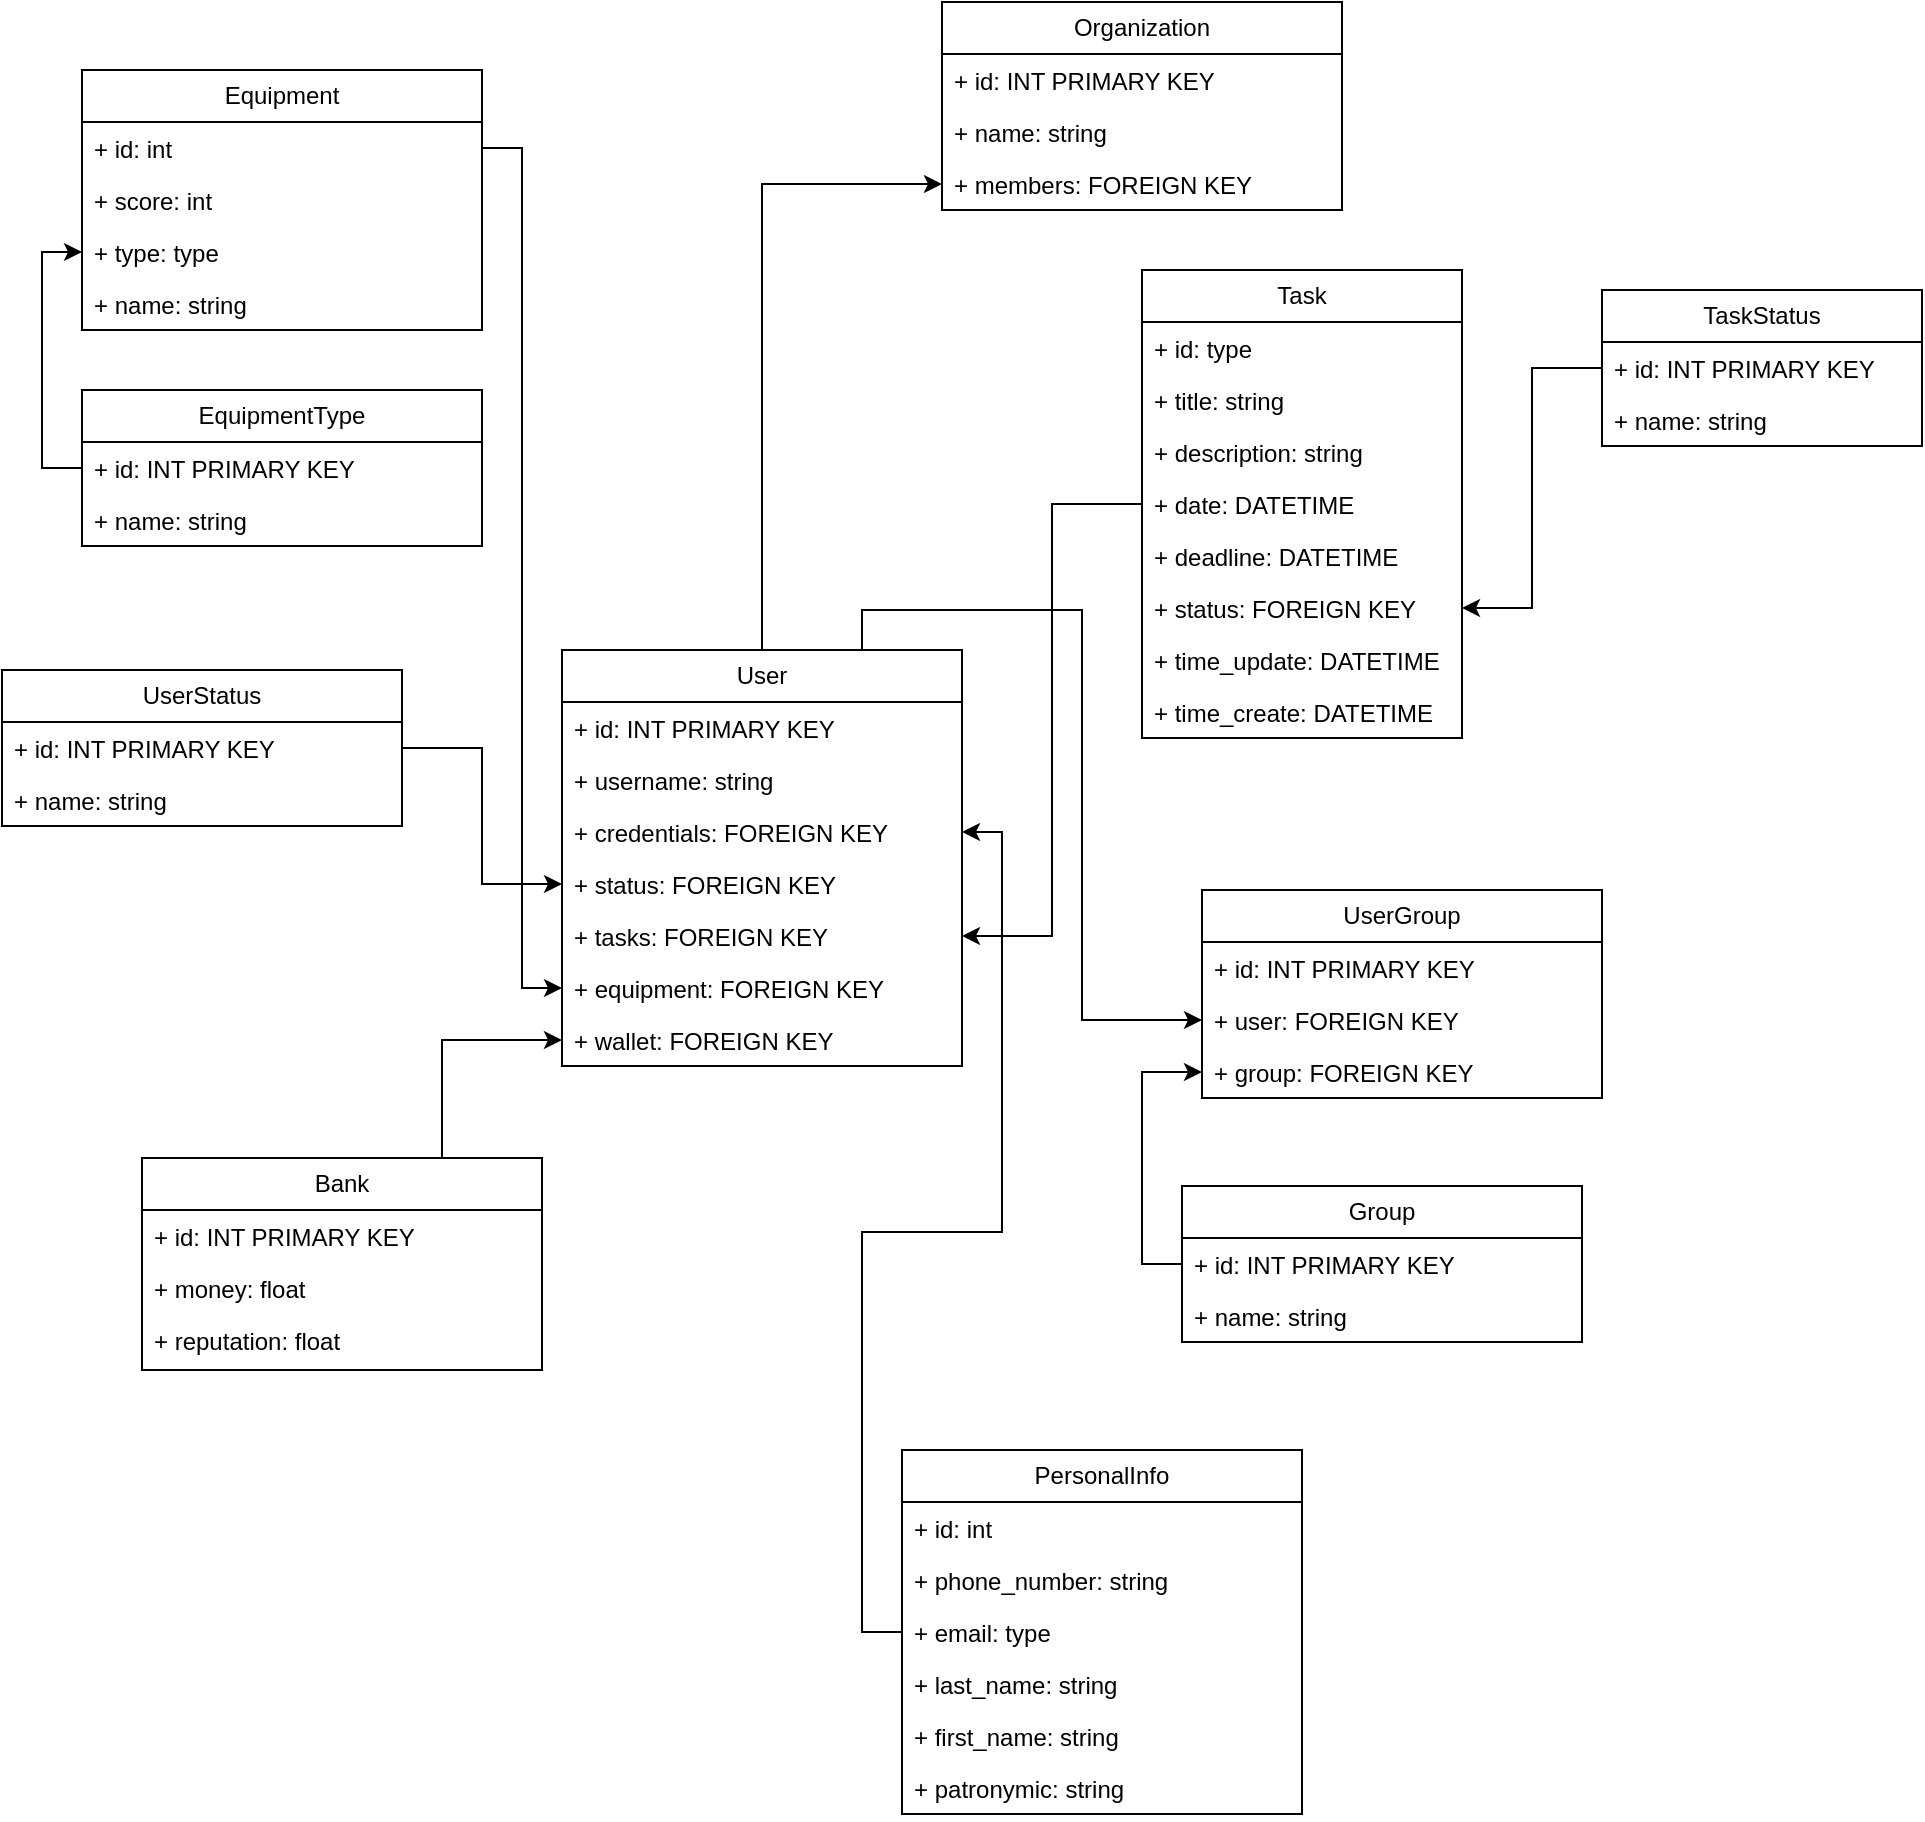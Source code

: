 <mxfile version="21.1.2" type="github">
  <diagram name="Страница 1" id="raQrUCvKUUvWYy4DK-mE">
    <mxGraphModel dx="1434" dy="3132" grid="1" gridSize="10" guides="1" tooltips="1" connect="1" arrows="1" fold="1" page="1" pageScale="1" pageWidth="1654" pageHeight="2336" math="0" shadow="0">
      <root>
        <mxCell id="0" />
        <mxCell id="1" parent="0" />
        <mxCell id="y3s3JdasyybpQjDj5XWX-71" style="edgeStyle=orthogonalEdgeStyle;rounded=0;orthogonalLoop=1;jettySize=auto;html=1;exitX=0.75;exitY=0;exitDx=0;exitDy=0;entryX=0;entryY=0.5;entryDx=0;entryDy=0;" edge="1" parent="1" source="y3s3JdasyybpQjDj5XWX-2" target="y3s3JdasyybpQjDj5XWX-47">
          <mxGeometry relative="1" as="geometry" />
        </mxCell>
        <mxCell id="y3s3JdasyybpQjDj5XWX-73" style="edgeStyle=orthogonalEdgeStyle;rounded=0;orthogonalLoop=1;jettySize=auto;html=1;exitX=0.5;exitY=0;exitDx=0;exitDy=0;entryX=0;entryY=0.5;entryDx=0;entryDy=0;" edge="1" parent="1" source="y3s3JdasyybpQjDj5XWX-2" target="y3s3JdasyybpQjDj5XWX-64">
          <mxGeometry relative="1" as="geometry" />
        </mxCell>
        <mxCell id="y3s3JdasyybpQjDj5XWX-2" value="User" style="swimlane;fontStyle=0;childLayout=stackLayout;horizontal=1;startSize=26;fillColor=none;horizontalStack=0;resizeParent=1;resizeParentMax=0;resizeLast=0;collapsible=1;marginBottom=0;whiteSpace=wrap;html=1;" vertex="1" parent="1">
          <mxGeometry x="280" y="220" width="200" height="208" as="geometry" />
        </mxCell>
        <mxCell id="y3s3JdasyybpQjDj5XWX-3" value="+ id: INT PRIMARY KEY" style="text;strokeColor=none;fillColor=none;align=left;verticalAlign=top;spacingLeft=4;spacingRight=4;overflow=hidden;rotatable=0;points=[[0,0.5],[1,0.5]];portConstraint=eastwest;whiteSpace=wrap;html=1;" vertex="1" parent="y3s3JdasyybpQjDj5XWX-2">
          <mxGeometry y="26" width="200" height="26" as="geometry" />
        </mxCell>
        <mxCell id="y3s3JdasyybpQjDj5XWX-4" value="+ username: string" style="text;strokeColor=none;fillColor=none;align=left;verticalAlign=top;spacingLeft=4;spacingRight=4;overflow=hidden;rotatable=0;points=[[0,0.5],[1,0.5]];portConstraint=eastwest;whiteSpace=wrap;html=1;" vertex="1" parent="y3s3JdasyybpQjDj5XWX-2">
          <mxGeometry y="52" width="200" height="26" as="geometry" />
        </mxCell>
        <mxCell id="y3s3JdasyybpQjDj5XWX-8" value="+ credentials: FOREIGN KEY" style="text;strokeColor=none;fillColor=none;align=left;verticalAlign=top;spacingLeft=4;spacingRight=4;overflow=hidden;rotatable=0;points=[[0,0.5],[1,0.5]];portConstraint=eastwest;whiteSpace=wrap;html=1;" vertex="1" parent="y3s3JdasyybpQjDj5XWX-2">
          <mxGeometry y="78" width="200" height="26" as="geometry" />
        </mxCell>
        <mxCell id="y3s3JdasyybpQjDj5XWX-9" value="+ status: FOREIGN KEY" style="text;strokeColor=none;fillColor=none;align=left;verticalAlign=top;spacingLeft=4;spacingRight=4;overflow=hidden;rotatable=0;points=[[0,0.5],[1,0.5]];portConstraint=eastwest;whiteSpace=wrap;html=1;" vertex="1" parent="y3s3JdasyybpQjDj5XWX-2">
          <mxGeometry y="104" width="200" height="26" as="geometry" />
        </mxCell>
        <mxCell id="y3s3JdasyybpQjDj5XWX-35" value="+ tasks: FOREIGN KEY" style="text;strokeColor=none;fillColor=none;align=left;verticalAlign=top;spacingLeft=4;spacingRight=4;overflow=hidden;rotatable=0;points=[[0,0.5],[1,0.5]];portConstraint=eastwest;whiteSpace=wrap;html=1;" vertex="1" parent="y3s3JdasyybpQjDj5XWX-2">
          <mxGeometry y="130" width="200" height="26" as="geometry" />
        </mxCell>
        <mxCell id="y3s3JdasyybpQjDj5XWX-36" value="+ equipment: FOREIGN KEY" style="text;strokeColor=none;fillColor=none;align=left;verticalAlign=top;spacingLeft=4;spacingRight=4;overflow=hidden;rotatable=0;points=[[0,0.5],[1,0.5]];portConstraint=eastwest;whiteSpace=wrap;html=1;" vertex="1" parent="y3s3JdasyybpQjDj5XWX-2">
          <mxGeometry y="156" width="200" height="26" as="geometry" />
        </mxCell>
        <mxCell id="y3s3JdasyybpQjDj5XWX-44" value="+ wallet: FOREIGN KEY" style="text;strokeColor=none;fillColor=none;align=left;verticalAlign=top;spacingLeft=4;spacingRight=4;overflow=hidden;rotatable=0;points=[[0,0.5],[1,0.5]];portConstraint=eastwest;whiteSpace=wrap;html=1;" vertex="1" parent="y3s3JdasyybpQjDj5XWX-2">
          <mxGeometry y="182" width="200" height="26" as="geometry" />
        </mxCell>
        <mxCell id="y3s3JdasyybpQjDj5XWX-11" value="PersonalInfo" style="swimlane;fontStyle=0;childLayout=stackLayout;horizontal=1;startSize=26;fillColor=none;horizontalStack=0;resizeParent=1;resizeParentMax=0;resizeLast=0;collapsible=1;marginBottom=0;whiteSpace=wrap;html=1;" vertex="1" parent="1">
          <mxGeometry x="450" y="620" width="200" height="182" as="geometry">
            <mxRectangle x="320" y="680" width="100" height="30" as="alternateBounds" />
          </mxGeometry>
        </mxCell>
        <mxCell id="y3s3JdasyybpQjDj5XWX-12" value="+ id: int" style="text;strokeColor=none;fillColor=none;align=left;verticalAlign=top;spacingLeft=4;spacingRight=4;overflow=hidden;rotatable=0;points=[[0,0.5],[1,0.5]];portConstraint=eastwest;whiteSpace=wrap;html=1;" vertex="1" parent="y3s3JdasyybpQjDj5XWX-11">
          <mxGeometry y="26" width="200" height="26" as="geometry" />
        </mxCell>
        <mxCell id="y3s3JdasyybpQjDj5XWX-13" value="+ phone_number: string" style="text;strokeColor=none;fillColor=none;align=left;verticalAlign=top;spacingLeft=4;spacingRight=4;overflow=hidden;rotatable=0;points=[[0,0.5],[1,0.5]];portConstraint=eastwest;whiteSpace=wrap;html=1;" vertex="1" parent="y3s3JdasyybpQjDj5XWX-11">
          <mxGeometry y="52" width="200" height="26" as="geometry" />
        </mxCell>
        <mxCell id="y3s3JdasyybpQjDj5XWX-15" value="+ email: type" style="text;strokeColor=none;fillColor=none;align=left;verticalAlign=top;spacingLeft=4;spacingRight=4;overflow=hidden;rotatable=0;points=[[0,0.5],[1,0.5]];portConstraint=eastwest;whiteSpace=wrap;html=1;" vertex="1" parent="y3s3JdasyybpQjDj5XWX-11">
          <mxGeometry y="78" width="200" height="26" as="geometry" />
        </mxCell>
        <mxCell id="y3s3JdasyybpQjDj5XWX-5" value="+ last_name: string" style="text;strokeColor=none;fillColor=none;align=left;verticalAlign=top;spacingLeft=4;spacingRight=4;overflow=hidden;rotatable=0;points=[[0,0.5],[1,0.5]];portConstraint=eastwest;whiteSpace=wrap;html=1;" vertex="1" parent="y3s3JdasyybpQjDj5XWX-11">
          <mxGeometry y="104" width="200" height="26" as="geometry" />
        </mxCell>
        <mxCell id="y3s3JdasyybpQjDj5XWX-6" value="+ first_name: string" style="text;strokeColor=none;fillColor=none;align=left;verticalAlign=top;spacingLeft=4;spacingRight=4;overflow=hidden;rotatable=0;points=[[0,0.5],[1,0.5]];portConstraint=eastwest;whiteSpace=wrap;html=1;" vertex="1" parent="y3s3JdasyybpQjDj5XWX-11">
          <mxGeometry y="130" width="200" height="26" as="geometry" />
        </mxCell>
        <mxCell id="y3s3JdasyybpQjDj5XWX-7" value="+ patronymic: string" style="text;strokeColor=none;fillColor=none;align=left;verticalAlign=top;spacingLeft=4;spacingRight=4;overflow=hidden;rotatable=0;points=[[0,0.5],[1,0.5]];portConstraint=eastwest;whiteSpace=wrap;html=1;" vertex="1" parent="y3s3JdasyybpQjDj5XWX-11">
          <mxGeometry y="156" width="200" height="26" as="geometry" />
        </mxCell>
        <mxCell id="y3s3JdasyybpQjDj5XWX-16" value="UserStatus" style="swimlane;fontStyle=0;childLayout=stackLayout;horizontal=1;startSize=26;fillColor=none;horizontalStack=0;resizeParent=1;resizeParentMax=0;resizeLast=0;collapsible=1;marginBottom=0;whiteSpace=wrap;html=1;" vertex="1" parent="1">
          <mxGeometry y="230" width="200" height="78" as="geometry" />
        </mxCell>
        <mxCell id="y3s3JdasyybpQjDj5XWX-17" value="+ id: INT PRIMARY KEY" style="text;strokeColor=none;fillColor=none;align=left;verticalAlign=top;spacingLeft=4;spacingRight=4;overflow=hidden;rotatable=0;points=[[0,0.5],[1,0.5]];portConstraint=eastwest;whiteSpace=wrap;html=1;" vertex="1" parent="y3s3JdasyybpQjDj5XWX-16">
          <mxGeometry y="26" width="200" height="26" as="geometry" />
        </mxCell>
        <mxCell id="y3s3JdasyybpQjDj5XWX-18" value="+ name: string" style="text;strokeColor=none;fillColor=none;align=left;verticalAlign=top;spacingLeft=4;spacingRight=4;overflow=hidden;rotatable=0;points=[[0,0.5],[1,0.5]];portConstraint=eastwest;whiteSpace=wrap;html=1;" vertex="1" parent="y3s3JdasyybpQjDj5XWX-16">
          <mxGeometry y="52" width="200" height="26" as="geometry" />
        </mxCell>
        <mxCell id="y3s3JdasyybpQjDj5XWX-22" value="Task" style="swimlane;fontStyle=0;childLayout=stackLayout;horizontal=1;startSize=26;fillColor=none;horizontalStack=0;resizeParent=1;resizeParentMax=0;resizeLast=0;collapsible=1;marginBottom=0;whiteSpace=wrap;html=1;" vertex="1" parent="1">
          <mxGeometry x="570" y="30" width="160" height="234" as="geometry" />
        </mxCell>
        <mxCell id="y3s3JdasyybpQjDj5XWX-23" value="+ id: type" style="text;strokeColor=none;fillColor=none;align=left;verticalAlign=top;spacingLeft=4;spacingRight=4;overflow=hidden;rotatable=0;points=[[0,0.5],[1,0.5]];portConstraint=eastwest;whiteSpace=wrap;html=1;" vertex="1" parent="y3s3JdasyybpQjDj5XWX-22">
          <mxGeometry y="26" width="160" height="26" as="geometry" />
        </mxCell>
        <mxCell id="y3s3JdasyybpQjDj5XWX-24" value="+ title: string" style="text;strokeColor=none;fillColor=none;align=left;verticalAlign=top;spacingLeft=4;spacingRight=4;overflow=hidden;rotatable=0;points=[[0,0.5],[1,0.5]];portConstraint=eastwest;whiteSpace=wrap;html=1;" vertex="1" parent="y3s3JdasyybpQjDj5XWX-22">
          <mxGeometry y="52" width="160" height="26" as="geometry" />
        </mxCell>
        <mxCell id="y3s3JdasyybpQjDj5XWX-25" value="+ description: string" style="text;strokeColor=none;fillColor=none;align=left;verticalAlign=top;spacingLeft=4;spacingRight=4;overflow=hidden;rotatable=0;points=[[0,0.5],[1,0.5]];portConstraint=eastwest;whiteSpace=wrap;html=1;" vertex="1" parent="y3s3JdasyybpQjDj5XWX-22">
          <mxGeometry y="78" width="160" height="26" as="geometry" />
        </mxCell>
        <mxCell id="y3s3JdasyybpQjDj5XWX-27" value="+ date: DATETIME" style="text;strokeColor=none;fillColor=none;align=left;verticalAlign=top;spacingLeft=4;spacingRight=4;overflow=hidden;rotatable=0;points=[[0,0.5],[1,0.5]];portConstraint=eastwest;whiteSpace=wrap;html=1;" vertex="1" parent="y3s3JdasyybpQjDj5XWX-22">
          <mxGeometry y="104" width="160" height="26" as="geometry" />
        </mxCell>
        <mxCell id="y3s3JdasyybpQjDj5XWX-34" value="+ deadline: DATETIME" style="text;strokeColor=none;fillColor=none;align=left;verticalAlign=top;spacingLeft=4;spacingRight=4;overflow=hidden;rotatable=0;points=[[0,0.5],[1,0.5]];portConstraint=eastwest;whiteSpace=wrap;html=1;" vertex="1" parent="y3s3JdasyybpQjDj5XWX-22">
          <mxGeometry y="130" width="160" height="26" as="geometry" />
        </mxCell>
        <mxCell id="y3s3JdasyybpQjDj5XWX-28" value="+ status: FOREIGN KEY" style="text;strokeColor=none;fillColor=none;align=left;verticalAlign=top;spacingLeft=4;spacingRight=4;overflow=hidden;rotatable=0;points=[[0,0.5],[1,0.5]];portConstraint=eastwest;whiteSpace=wrap;html=1;" vertex="1" parent="y3s3JdasyybpQjDj5XWX-22">
          <mxGeometry y="156" width="160" height="26" as="geometry" />
        </mxCell>
        <mxCell id="y3s3JdasyybpQjDj5XWX-29" value="+ time_update:&amp;nbsp;DATETIME" style="text;strokeColor=none;fillColor=none;align=left;verticalAlign=top;spacingLeft=4;spacingRight=4;overflow=hidden;rotatable=0;points=[[0,0.5],[1,0.5]];portConstraint=eastwest;whiteSpace=wrap;html=1;" vertex="1" parent="y3s3JdasyybpQjDj5XWX-22">
          <mxGeometry y="182" width="160" height="26" as="geometry" />
        </mxCell>
        <mxCell id="y3s3JdasyybpQjDj5XWX-30" value="+ time_create:&amp;nbsp;DATETIME" style="text;strokeColor=none;fillColor=none;align=left;verticalAlign=top;spacingLeft=4;spacingRight=4;overflow=hidden;rotatable=0;points=[[0,0.5],[1,0.5]];portConstraint=eastwest;whiteSpace=wrap;html=1;" vertex="1" parent="y3s3JdasyybpQjDj5XWX-22">
          <mxGeometry y="208" width="160" height="26" as="geometry" />
        </mxCell>
        <mxCell id="y3s3JdasyybpQjDj5XWX-31" value="TaskStatus" style="swimlane;fontStyle=0;childLayout=stackLayout;horizontal=1;startSize=26;fillColor=none;horizontalStack=0;resizeParent=1;resizeParentMax=0;resizeLast=0;collapsible=1;marginBottom=0;whiteSpace=wrap;html=1;" vertex="1" parent="1">
          <mxGeometry x="800" y="40" width="160" height="78" as="geometry" />
        </mxCell>
        <mxCell id="y3s3JdasyybpQjDj5XWX-32" value="+ id: INT PRIMARY KEY" style="text;strokeColor=none;fillColor=none;align=left;verticalAlign=top;spacingLeft=4;spacingRight=4;overflow=hidden;rotatable=0;points=[[0,0.5],[1,0.5]];portConstraint=eastwest;whiteSpace=wrap;html=1;" vertex="1" parent="y3s3JdasyybpQjDj5XWX-31">
          <mxGeometry y="26" width="160" height="26" as="geometry" />
        </mxCell>
        <mxCell id="y3s3JdasyybpQjDj5XWX-33" value="+ name: string" style="text;strokeColor=none;fillColor=none;align=left;verticalAlign=top;spacingLeft=4;spacingRight=4;overflow=hidden;rotatable=0;points=[[0,0.5],[1,0.5]];portConstraint=eastwest;whiteSpace=wrap;html=1;" vertex="1" parent="y3s3JdasyybpQjDj5XWX-31">
          <mxGeometry y="52" width="160" height="26" as="geometry" />
        </mxCell>
        <mxCell id="y3s3JdasyybpQjDj5XWX-37" value="Equipment" style="swimlane;fontStyle=0;childLayout=stackLayout;horizontal=1;startSize=26;fillColor=none;horizontalStack=0;resizeParent=1;resizeParentMax=0;resizeLast=0;collapsible=1;marginBottom=0;whiteSpace=wrap;html=1;" vertex="1" parent="1">
          <mxGeometry x="40" y="-70" width="200" height="130" as="geometry">
            <mxRectangle x="320" y="680" width="100" height="30" as="alternateBounds" />
          </mxGeometry>
        </mxCell>
        <mxCell id="y3s3JdasyybpQjDj5XWX-38" value="+ id: int" style="text;strokeColor=none;fillColor=none;align=left;verticalAlign=top;spacingLeft=4;spacingRight=4;overflow=hidden;rotatable=0;points=[[0,0.5],[1,0.5]];portConstraint=eastwest;whiteSpace=wrap;html=1;" vertex="1" parent="y3s3JdasyybpQjDj5XWX-37">
          <mxGeometry y="26" width="200" height="26" as="geometry" />
        </mxCell>
        <mxCell id="y3s3JdasyybpQjDj5XWX-39" value="+ score: int" style="text;strokeColor=none;fillColor=none;align=left;verticalAlign=top;spacingLeft=4;spacingRight=4;overflow=hidden;rotatable=0;points=[[0,0.5],[1,0.5]];portConstraint=eastwest;whiteSpace=wrap;html=1;" vertex="1" parent="y3s3JdasyybpQjDj5XWX-37">
          <mxGeometry y="52" width="200" height="26" as="geometry" />
        </mxCell>
        <mxCell id="y3s3JdasyybpQjDj5XWX-40" value="+ type: type" style="text;strokeColor=none;fillColor=none;align=left;verticalAlign=top;spacingLeft=4;spacingRight=4;overflow=hidden;rotatable=0;points=[[0,0.5],[1,0.5]];portConstraint=eastwest;whiteSpace=wrap;html=1;" vertex="1" parent="y3s3JdasyybpQjDj5XWX-37">
          <mxGeometry y="78" width="200" height="26" as="geometry" />
        </mxCell>
        <mxCell id="y3s3JdasyybpQjDj5XWX-42" value="+ name: string" style="text;strokeColor=none;fillColor=none;align=left;verticalAlign=top;spacingLeft=4;spacingRight=4;overflow=hidden;rotatable=0;points=[[0,0.5],[1,0.5]];portConstraint=eastwest;whiteSpace=wrap;html=1;" vertex="1" parent="y3s3JdasyybpQjDj5XWX-37">
          <mxGeometry y="104" width="200" height="26" as="geometry" />
        </mxCell>
        <mxCell id="y3s3JdasyybpQjDj5XWX-45" value="UserGroup" style="swimlane;fontStyle=0;childLayout=stackLayout;horizontal=1;startSize=26;fillColor=none;horizontalStack=0;resizeParent=1;resizeParentMax=0;resizeLast=0;collapsible=1;marginBottom=0;whiteSpace=wrap;html=1;" vertex="1" parent="1">
          <mxGeometry x="600" y="340" width="200" height="104" as="geometry" />
        </mxCell>
        <mxCell id="y3s3JdasyybpQjDj5XWX-46" value="+ id: INT PRIMARY KEY" style="text;strokeColor=none;fillColor=none;align=left;verticalAlign=top;spacingLeft=4;spacingRight=4;overflow=hidden;rotatable=0;points=[[0,0.5],[1,0.5]];portConstraint=eastwest;whiteSpace=wrap;html=1;" vertex="1" parent="y3s3JdasyybpQjDj5XWX-45">
          <mxGeometry y="26" width="200" height="26" as="geometry" />
        </mxCell>
        <mxCell id="y3s3JdasyybpQjDj5XWX-47" value="+ user: FOREIGN KEY" style="text;strokeColor=none;fillColor=none;align=left;verticalAlign=top;spacingLeft=4;spacingRight=4;overflow=hidden;rotatable=0;points=[[0,0.5],[1,0.5]];portConstraint=eastwest;whiteSpace=wrap;html=1;" vertex="1" parent="y3s3JdasyybpQjDj5XWX-45">
          <mxGeometry y="52" width="200" height="26" as="geometry" />
        </mxCell>
        <mxCell id="y3s3JdasyybpQjDj5XWX-48" value="+ group: FOREIGN KEY" style="text;strokeColor=none;fillColor=none;align=left;verticalAlign=top;spacingLeft=4;spacingRight=4;overflow=hidden;rotatable=0;points=[[0,0.5],[1,0.5]];portConstraint=eastwest;whiteSpace=wrap;html=1;" vertex="1" parent="y3s3JdasyybpQjDj5XWX-45">
          <mxGeometry y="78" width="200" height="26" as="geometry" />
        </mxCell>
        <mxCell id="y3s3JdasyybpQjDj5XWX-49" value="Group" style="swimlane;fontStyle=0;childLayout=stackLayout;horizontal=1;startSize=26;fillColor=none;horizontalStack=0;resizeParent=1;resizeParentMax=0;resizeLast=0;collapsible=1;marginBottom=0;whiteSpace=wrap;html=1;" vertex="1" parent="1">
          <mxGeometry x="590" y="488" width="200" height="78" as="geometry">
            <mxRectangle x="520" y="428" width="70" height="30" as="alternateBounds" />
          </mxGeometry>
        </mxCell>
        <mxCell id="y3s3JdasyybpQjDj5XWX-50" value="+ id: INT PRIMARY KEY" style="text;strokeColor=none;fillColor=none;align=left;verticalAlign=top;spacingLeft=4;spacingRight=4;overflow=hidden;rotatable=0;points=[[0,0.5],[1,0.5]];portConstraint=eastwest;whiteSpace=wrap;html=1;" vertex="1" parent="y3s3JdasyybpQjDj5XWX-49">
          <mxGeometry y="26" width="200" height="26" as="geometry" />
        </mxCell>
        <mxCell id="y3s3JdasyybpQjDj5XWX-51" value="+ name: string" style="text;strokeColor=none;fillColor=none;align=left;verticalAlign=top;spacingLeft=4;spacingRight=4;overflow=hidden;rotatable=0;points=[[0,0.5],[1,0.5]];portConstraint=eastwest;whiteSpace=wrap;html=1;" vertex="1" parent="y3s3JdasyybpQjDj5XWX-49">
          <mxGeometry y="52" width="200" height="26" as="geometry" />
        </mxCell>
        <mxCell id="y3s3JdasyybpQjDj5XWX-52" value="Organization" style="swimlane;fontStyle=0;childLayout=stackLayout;horizontal=1;startSize=26;fillColor=none;horizontalStack=0;resizeParent=1;resizeParentMax=0;resizeLast=0;collapsible=1;marginBottom=0;whiteSpace=wrap;html=1;" vertex="1" parent="1">
          <mxGeometry x="470" y="-104" width="200" height="104" as="geometry">
            <mxRectangle x="520" y="428" width="70" height="30" as="alternateBounds" />
          </mxGeometry>
        </mxCell>
        <mxCell id="y3s3JdasyybpQjDj5XWX-53" value="+ id: INT PRIMARY KEY" style="text;strokeColor=none;fillColor=none;align=left;verticalAlign=top;spacingLeft=4;spacingRight=4;overflow=hidden;rotatable=0;points=[[0,0.5],[1,0.5]];portConstraint=eastwest;whiteSpace=wrap;html=1;" vertex="1" parent="y3s3JdasyybpQjDj5XWX-52">
          <mxGeometry y="26" width="200" height="26" as="geometry" />
        </mxCell>
        <mxCell id="y3s3JdasyybpQjDj5XWX-54" value="+ name: string" style="text;strokeColor=none;fillColor=none;align=left;verticalAlign=top;spacingLeft=4;spacingRight=4;overflow=hidden;rotatable=0;points=[[0,0.5],[1,0.5]];portConstraint=eastwest;whiteSpace=wrap;html=1;" vertex="1" parent="y3s3JdasyybpQjDj5XWX-52">
          <mxGeometry y="52" width="200" height="26" as="geometry" />
        </mxCell>
        <mxCell id="y3s3JdasyybpQjDj5XWX-64" value="+ members: FOREIGN KEY" style="text;strokeColor=none;fillColor=none;align=left;verticalAlign=top;spacingLeft=4;spacingRight=4;overflow=hidden;rotatable=0;points=[[0,0.5],[1,0.5]];portConstraint=eastwest;whiteSpace=wrap;html=1;" vertex="1" parent="y3s3JdasyybpQjDj5XWX-52">
          <mxGeometry y="78" width="200" height="26" as="geometry" />
        </mxCell>
        <mxCell id="y3s3JdasyybpQjDj5XWX-76" style="edgeStyle=orthogonalEdgeStyle;rounded=0;orthogonalLoop=1;jettySize=auto;html=1;exitX=0.75;exitY=0;exitDx=0;exitDy=0;entryX=0;entryY=0.5;entryDx=0;entryDy=0;" edge="1" parent="1" source="y3s3JdasyybpQjDj5XWX-55" target="y3s3JdasyybpQjDj5XWX-44">
          <mxGeometry relative="1" as="geometry" />
        </mxCell>
        <mxCell id="y3s3JdasyybpQjDj5XWX-55" value="Bank" style="swimlane;fontStyle=0;childLayout=stackLayout;horizontal=1;startSize=26;fillColor=none;horizontalStack=0;resizeParent=1;resizeParentMax=0;resizeLast=0;collapsible=1;marginBottom=0;whiteSpace=wrap;html=1;" vertex="1" parent="1">
          <mxGeometry x="70" y="474" width="200" height="106" as="geometry" />
        </mxCell>
        <mxCell id="y3s3JdasyybpQjDj5XWX-56" value="+ id: INT PRIMARY KEY" style="text;strokeColor=none;fillColor=none;align=left;verticalAlign=top;spacingLeft=4;spacingRight=4;overflow=hidden;rotatable=0;points=[[0,0.5],[1,0.5]];portConstraint=eastwest;whiteSpace=wrap;html=1;" vertex="1" parent="y3s3JdasyybpQjDj5XWX-55">
          <mxGeometry y="26" width="200" height="26" as="geometry" />
        </mxCell>
        <mxCell id="y3s3JdasyybpQjDj5XWX-57" value="+ money: float" style="text;strokeColor=none;fillColor=none;align=left;verticalAlign=top;spacingLeft=4;spacingRight=4;overflow=hidden;rotatable=0;points=[[0,0.5],[1,0.5]];portConstraint=eastwest;whiteSpace=wrap;html=1;" vertex="1" parent="y3s3JdasyybpQjDj5XWX-55">
          <mxGeometry y="52" width="200" height="26" as="geometry" />
        </mxCell>
        <mxCell id="y3s3JdasyybpQjDj5XWX-58" value="+ reputation: float" style="text;strokeColor=none;fillColor=none;align=left;verticalAlign=top;spacingLeft=4;spacingRight=4;overflow=hidden;rotatable=0;points=[[0,0.5],[1,0.5]];portConstraint=eastwest;whiteSpace=wrap;html=1;" vertex="1" parent="y3s3JdasyybpQjDj5XWX-55">
          <mxGeometry y="78" width="200" height="28" as="geometry" />
        </mxCell>
        <mxCell id="y3s3JdasyybpQjDj5XWX-59" value="EquipmentType" style="swimlane;fontStyle=0;childLayout=stackLayout;horizontal=1;startSize=26;fillColor=none;horizontalStack=0;resizeParent=1;resizeParentMax=0;resizeLast=0;collapsible=1;marginBottom=0;whiteSpace=wrap;html=1;" vertex="1" parent="1">
          <mxGeometry x="40" y="90" width="200" height="78" as="geometry" />
        </mxCell>
        <mxCell id="y3s3JdasyybpQjDj5XWX-60" value="+ id: INT PRIMARY KEY" style="text;strokeColor=none;fillColor=none;align=left;verticalAlign=top;spacingLeft=4;spacingRight=4;overflow=hidden;rotatable=0;points=[[0,0.5],[1,0.5]];portConstraint=eastwest;whiteSpace=wrap;html=1;" vertex="1" parent="y3s3JdasyybpQjDj5XWX-59">
          <mxGeometry y="26" width="200" height="26" as="geometry" />
        </mxCell>
        <mxCell id="y3s3JdasyybpQjDj5XWX-61" value="+ name: string" style="text;strokeColor=none;fillColor=none;align=left;verticalAlign=top;spacingLeft=4;spacingRight=4;overflow=hidden;rotatable=0;points=[[0,0.5],[1,0.5]];portConstraint=eastwest;whiteSpace=wrap;html=1;" vertex="1" parent="y3s3JdasyybpQjDj5XWX-59">
          <mxGeometry y="52" width="200" height="26" as="geometry" />
        </mxCell>
        <mxCell id="y3s3JdasyybpQjDj5XWX-66" style="edgeStyle=orthogonalEdgeStyle;rounded=0;orthogonalLoop=1;jettySize=auto;html=1;exitX=1;exitY=0.5;exitDx=0;exitDy=0;entryX=0;entryY=0.5;entryDx=0;entryDy=0;" edge="1" parent="1" source="y3s3JdasyybpQjDj5XWX-17" target="y3s3JdasyybpQjDj5XWX-9">
          <mxGeometry relative="1" as="geometry" />
        </mxCell>
        <mxCell id="y3s3JdasyybpQjDj5XWX-67" style="edgeStyle=orthogonalEdgeStyle;rounded=0;orthogonalLoop=1;jettySize=auto;html=1;exitX=0;exitY=0.5;exitDx=0;exitDy=0;entryX=1;entryY=0.5;entryDx=0;entryDy=0;" edge="1" parent="1" source="y3s3JdasyybpQjDj5XWX-32" target="y3s3JdasyybpQjDj5XWX-28">
          <mxGeometry relative="1" as="geometry" />
        </mxCell>
        <mxCell id="y3s3JdasyybpQjDj5XWX-68" style="edgeStyle=orthogonalEdgeStyle;rounded=0;orthogonalLoop=1;jettySize=auto;html=1;exitX=0;exitY=0.5;exitDx=0;exitDy=0;entryX=1;entryY=0.5;entryDx=0;entryDy=0;" edge="1" parent="1" source="y3s3JdasyybpQjDj5XWX-27" target="y3s3JdasyybpQjDj5XWX-35">
          <mxGeometry relative="1" as="geometry" />
        </mxCell>
        <mxCell id="y3s3JdasyybpQjDj5XWX-69" style="edgeStyle=orthogonalEdgeStyle;rounded=0;orthogonalLoop=1;jettySize=auto;html=1;exitX=0;exitY=0.5;exitDx=0;exitDy=0;entryX=1;entryY=0.5;entryDx=0;entryDy=0;" edge="1" parent="1" source="y3s3JdasyybpQjDj5XWX-15" target="y3s3JdasyybpQjDj5XWX-8">
          <mxGeometry relative="1" as="geometry" />
        </mxCell>
        <mxCell id="y3s3JdasyybpQjDj5XWX-72" style="edgeStyle=orthogonalEdgeStyle;rounded=0;orthogonalLoop=1;jettySize=auto;html=1;exitX=0;exitY=0.5;exitDx=0;exitDy=0;entryX=0;entryY=0.5;entryDx=0;entryDy=0;" edge="1" parent="1" source="y3s3JdasyybpQjDj5XWX-50" target="y3s3JdasyybpQjDj5XWX-48">
          <mxGeometry relative="1" as="geometry" />
        </mxCell>
        <mxCell id="y3s3JdasyybpQjDj5XWX-75" style="edgeStyle=orthogonalEdgeStyle;rounded=0;orthogonalLoop=1;jettySize=auto;html=1;exitX=1;exitY=0.5;exitDx=0;exitDy=0;entryX=0;entryY=0.5;entryDx=0;entryDy=0;" edge="1" parent="1" source="y3s3JdasyybpQjDj5XWX-38" target="y3s3JdasyybpQjDj5XWX-36">
          <mxGeometry relative="1" as="geometry" />
        </mxCell>
        <mxCell id="y3s3JdasyybpQjDj5XWX-77" style="edgeStyle=orthogonalEdgeStyle;rounded=0;orthogonalLoop=1;jettySize=auto;html=1;exitX=0;exitY=0.5;exitDx=0;exitDy=0;entryX=0;entryY=0.5;entryDx=0;entryDy=0;" edge="1" parent="1" source="y3s3JdasyybpQjDj5XWX-60" target="y3s3JdasyybpQjDj5XWX-40">
          <mxGeometry relative="1" as="geometry" />
        </mxCell>
      </root>
    </mxGraphModel>
  </diagram>
</mxfile>
